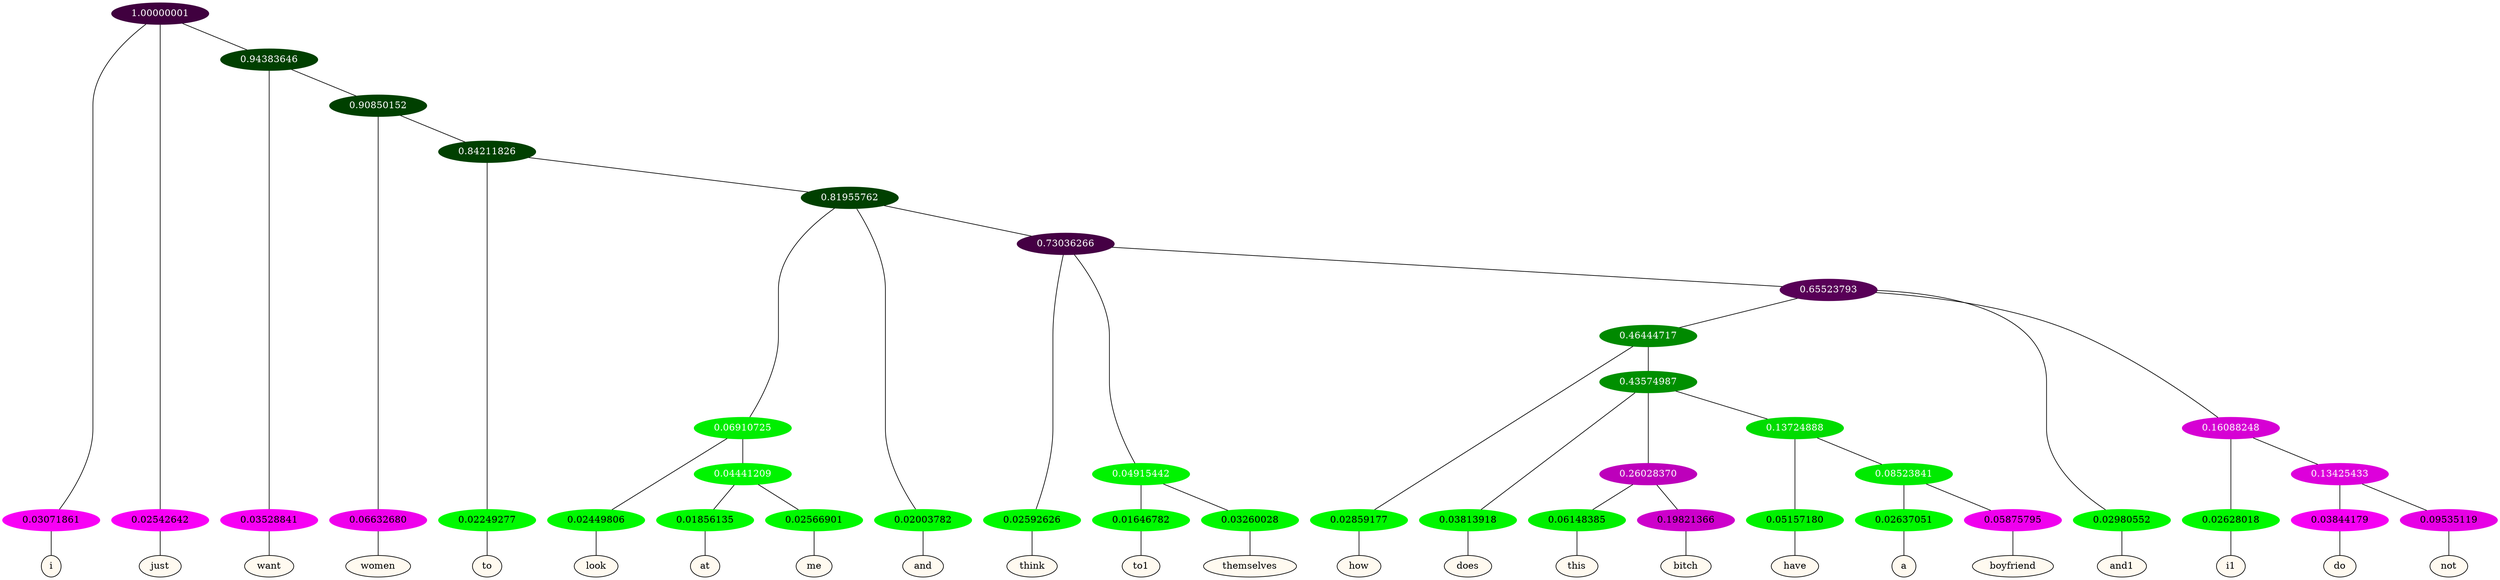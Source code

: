 graph {
	node [format=png height=0.15 nodesep=0.001 ordering=out overlap=prism overlap_scaling=0.01 ranksep=0.001 ratio=0.2 style=filled width=0.15]
	{
		rank=same
		a_w_1 [label=i color=black fillcolor=floralwhite style="filled,solid"]
		a_w_2 [label=just color=black fillcolor=floralwhite style="filled,solid"]
		a_w_4 [label=want color=black fillcolor=floralwhite style="filled,solid"]
		a_w_6 [label=women color=black fillcolor=floralwhite style="filled,solid"]
		a_w_8 [label=to color=black fillcolor=floralwhite style="filled,solid"]
		a_w_13 [label=look color=black fillcolor=floralwhite style="filled,solid"]
		a_w_18 [label=at color=black fillcolor=floralwhite style="filled,solid"]
		a_w_19 [label=me color=black fillcolor=floralwhite style="filled,solid"]
		a_w_11 [label=and color=black fillcolor=floralwhite style="filled,solid"]
		a_w_15 [label=think color=black fillcolor=floralwhite style="filled,solid"]
		a_w_20 [label=to1 color=black fillcolor=floralwhite style="filled,solid"]
		a_w_21 [label=themselves color=black fillcolor=floralwhite style="filled,solid"]
		a_w_25 [label=how color=black fillcolor=floralwhite style="filled,solid"]
		a_w_29 [label=does color=black fillcolor=floralwhite style="filled,solid"]
		a_w_34 [label=this color=black fillcolor=floralwhite style="filled,solid"]
		a_w_35 [label=bitch color=black fillcolor=floralwhite style="filled,solid"]
		a_w_36 [label=have color=black fillcolor=floralwhite style="filled,solid"]
		a_w_38 [label=a color=black fillcolor=floralwhite style="filled,solid"]
		a_w_39 [label=boyfriend color=black fillcolor=floralwhite style="filled,solid"]
		a_w_23 [label=and1 color=black fillcolor=floralwhite style="filled,solid"]
		a_w_27 [label=i1 color=black fillcolor=floralwhite style="filled,solid"]
		a_w_32 [label=do color=black fillcolor=floralwhite style="filled,solid"]
		a_w_33 [label=not color=black fillcolor=floralwhite style="filled,solid"]
	}
	a_n_1 -- a_w_1
	a_n_2 -- a_w_2
	a_n_4 -- a_w_4
	a_n_6 -- a_w_6
	a_n_8 -- a_w_8
	a_n_13 -- a_w_13
	a_n_18 -- a_w_18
	a_n_19 -- a_w_19
	a_n_11 -- a_w_11
	a_n_15 -- a_w_15
	a_n_20 -- a_w_20
	a_n_21 -- a_w_21
	a_n_25 -- a_w_25
	a_n_29 -- a_w_29
	a_n_34 -- a_w_34
	a_n_35 -- a_w_35
	a_n_36 -- a_w_36
	a_n_38 -- a_w_38
	a_n_39 -- a_w_39
	a_n_23 -- a_w_23
	a_n_27 -- a_w_27
	a_n_32 -- a_w_32
	a_n_33 -- a_w_33
	{
		rank=same
		a_n_1 [label=0.03071861 color="0.835 1.000 0.969" fontcolor=black]
		a_n_2 [label=0.02542642 color="0.835 1.000 0.975" fontcolor=black]
		a_n_4 [label=0.03528841 color="0.835 1.000 0.965" fontcolor=black]
		a_n_6 [label=0.06632680 color="0.835 1.000 0.934" fontcolor=black]
		a_n_8 [label=0.02249277 color="0.334 1.000 0.978" fontcolor=black]
		a_n_13 [label=0.02449806 color="0.334 1.000 0.976" fontcolor=black]
		a_n_18 [label=0.01856135 color="0.334 1.000 0.981" fontcolor=black]
		a_n_19 [label=0.02566901 color="0.334 1.000 0.974" fontcolor=black]
		a_n_11 [label=0.02003782 color="0.334 1.000 0.980" fontcolor=black]
		a_n_15 [label=0.02592626 color="0.334 1.000 0.974" fontcolor=black]
		a_n_20 [label=0.01646782 color="0.334 1.000 0.984" fontcolor=black]
		a_n_21 [label=0.03260028 color="0.334 1.000 0.967" fontcolor=black]
		a_n_25 [label=0.02859177 color="0.334 1.000 0.971" fontcolor=black]
		a_n_29 [label=0.03813918 color="0.334 1.000 0.962" fontcolor=black]
		a_n_34 [label=0.06148385 color="0.334 1.000 0.939" fontcolor=black]
		a_n_35 [label=0.19821366 color="0.835 1.000 0.802" fontcolor=black]
		a_n_36 [label=0.05157180 color="0.334 1.000 0.948" fontcolor=black]
		a_n_38 [label=0.02637051 color="0.334 1.000 0.974" fontcolor=black]
		a_n_39 [label=0.05875795 color="0.835 1.000 0.941" fontcolor=black]
		a_n_23 [label=0.02980552 color="0.334 1.000 0.970" fontcolor=black]
		a_n_27 [label=0.02628018 color="0.334 1.000 0.974" fontcolor=black]
		a_n_32 [label=0.03844179 color="0.835 1.000 0.962" fontcolor=black]
		a_n_33 [label=0.09535119 color="0.835 1.000 0.905" fontcolor=black]
	}
	a_n_0 [label=1.00000001 color="0.835 1.000 0.250" fontcolor=grey99]
	a_n_0 -- a_n_1
	a_n_0 -- a_n_2
	a_n_3 [label=0.94383646 color="0.334 1.000 0.250" fontcolor=grey99]
	a_n_0 -- a_n_3
	a_n_3 -- a_n_4
	a_n_5 [label=0.90850152 color="0.334 1.000 0.250" fontcolor=grey99]
	a_n_3 -- a_n_5
	a_n_5 -- a_n_6
	a_n_7 [label=0.84211826 color="0.334 1.000 0.250" fontcolor=grey99]
	a_n_5 -- a_n_7
	a_n_7 -- a_n_8
	a_n_9 [label=0.81955762 color="0.334 1.000 0.250" fontcolor=grey99]
	a_n_7 -- a_n_9
	a_n_10 [label=0.06910725 color="0.334 1.000 0.931" fontcolor=grey99]
	a_n_9 -- a_n_10
	a_n_9 -- a_n_11
	a_n_12 [label=0.73036266 color="0.835 1.000 0.270" fontcolor=grey99]
	a_n_9 -- a_n_12
	a_n_10 -- a_n_13
	a_n_14 [label=0.04441209 color="0.334 1.000 0.956" fontcolor=grey99]
	a_n_10 -- a_n_14
	a_n_12 -- a_n_15
	a_n_16 [label=0.04915442 color="0.334 1.000 0.951" fontcolor=grey99]
	a_n_12 -- a_n_16
	a_n_17 [label=0.65523793 color="0.835 1.000 0.345" fontcolor=grey99]
	a_n_12 -- a_n_17
	a_n_14 -- a_n_18
	a_n_14 -- a_n_19
	a_n_16 -- a_n_20
	a_n_16 -- a_n_21
	a_n_22 [label=0.46444717 color="0.334 1.000 0.536" fontcolor=grey99]
	a_n_17 -- a_n_22
	a_n_17 -- a_n_23
	a_n_24 [label=0.16088248 color="0.835 1.000 0.839" fontcolor=grey99]
	a_n_17 -- a_n_24
	a_n_22 -- a_n_25
	a_n_26 [label=0.43574987 color="0.334 1.000 0.564" fontcolor=grey99]
	a_n_22 -- a_n_26
	a_n_24 -- a_n_27
	a_n_28 [label=0.13425433 color="0.835 1.000 0.866" fontcolor=grey99]
	a_n_24 -- a_n_28
	a_n_26 -- a_n_29
	a_n_30 [label=0.26028370 color="0.835 1.000 0.740" fontcolor=grey99]
	a_n_26 -- a_n_30
	a_n_31 [label=0.13724888 color="0.334 1.000 0.863" fontcolor=grey99]
	a_n_26 -- a_n_31
	a_n_28 -- a_n_32
	a_n_28 -- a_n_33
	a_n_30 -- a_n_34
	a_n_30 -- a_n_35
	a_n_31 -- a_n_36
	a_n_37 [label=0.08523841 color="0.334 1.000 0.915" fontcolor=grey99]
	a_n_31 -- a_n_37
	a_n_37 -- a_n_38
	a_n_37 -- a_n_39
}
